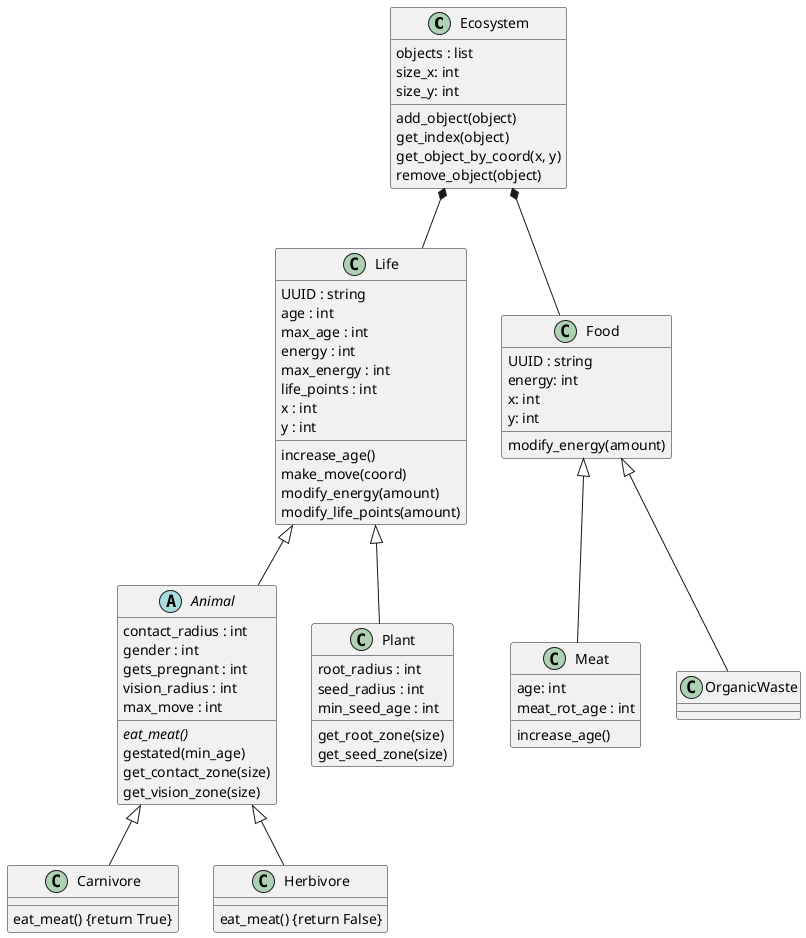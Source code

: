 @startuml classes_classes
set namespaceSeparator none
skinparam backgroundcolor transparent

class "Ecosystem" as classes.ecosystem.Ecosystem {
  objects : list
  size_x: int
  size_y: int
  add_object(object)
  get_index(object)
  get_object_by_coord(x, y)
  remove_object(object)
}

class "Life" as classes.life.Life {
  UUID : string
  age : int
  max_age : int
  energy : int
  max_energy : int
  life_points : int
  x : int
  y : int
  increase_age()
  make_move(coord)
  modify_energy(amount)
  modify_life_points(amount)
}

class "Food" as classes.food.Food {
  UUID : string
  energy: int
  x: int
  y: int
  modify_energy(amount)
}

abstract class "Animal" as classes.animal.Animal {
  contact_radius : int
  gender : int
  gets_pregnant : int
  vision_radius : int
  max_move : int
  {abstract} eat_meat()
  gestated(min_age)
  get_contact_zone(size)
  get_vision_zone(size)
}

class "Carnivore" as classes.carnivore.Carnivore {
  eat_meat() {return True}
}

class "Herbivore" as classes.herbivore.Herbivore {
  eat_meat() {return False}
}

class "Meat" as classes.meat.Meat {
  age: int
  meat_rot_age : int
  increase_age()
}
class "OrganicWaste" as classes.organic_waste.OrganicWaste {
}
class "Plant" as classes.plant.Plant {
  root_radius : int
  seed_radius : int
  min_seed_age : int
  get_root_zone(size)
  get_seed_zone(size)
}

classes.ecosystem.Ecosystem *-- classes.life.Life
classes.ecosystem.Ecosystem *-- classes.food.Food
classes.life.Life <|-- classes.animal.Animal
classes.life.Life <|-- classes.plant.Plant
classes.food.Food <|-- classes.meat.Meat
classes.food.Food <|-- classes.organic_waste.OrganicWaste
classes.animal.Animal <|-- classes.carnivore.Carnivore
classes.animal.Animal <|-- classes.herbivore.Herbivore
@enduml